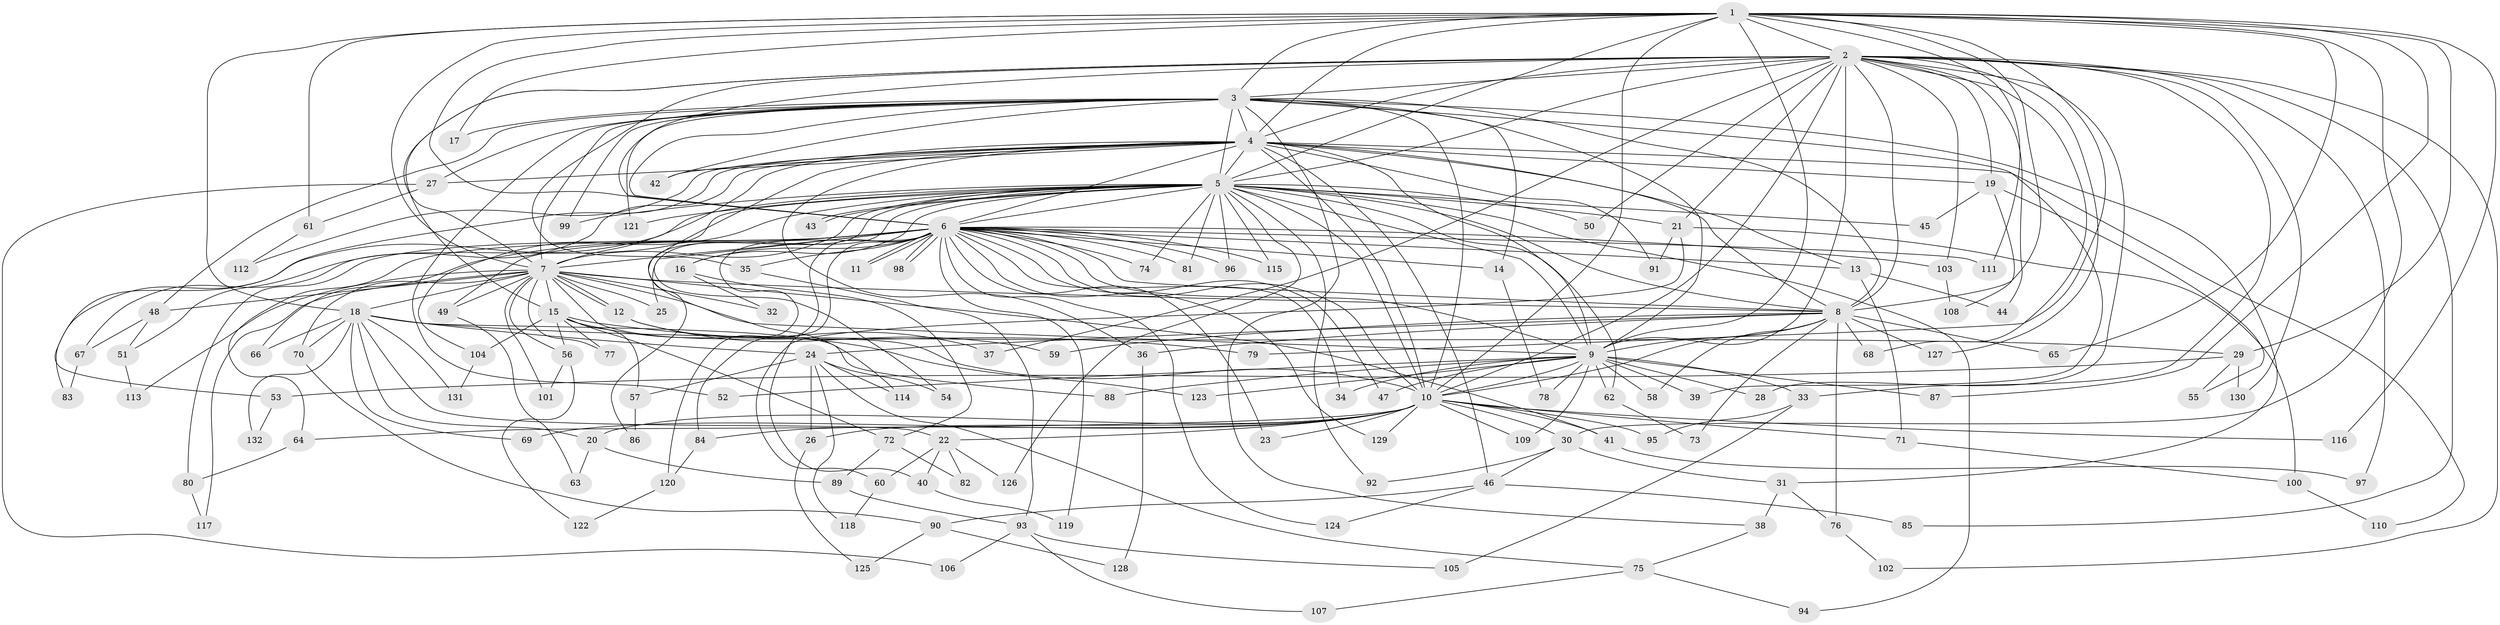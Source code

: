 // Generated by graph-tools (version 1.1) at 2025/45/03/09/25 04:45:47]
// undirected, 132 vertices, 289 edges
graph export_dot {
graph [start="1"]
  node [color=gray90,style=filled];
  1;
  2;
  3;
  4;
  5;
  6;
  7;
  8;
  9;
  10;
  11;
  12;
  13;
  14;
  15;
  16;
  17;
  18;
  19;
  20;
  21;
  22;
  23;
  24;
  25;
  26;
  27;
  28;
  29;
  30;
  31;
  32;
  33;
  34;
  35;
  36;
  37;
  38;
  39;
  40;
  41;
  42;
  43;
  44;
  45;
  46;
  47;
  48;
  49;
  50;
  51;
  52;
  53;
  54;
  55;
  56;
  57;
  58;
  59;
  60;
  61;
  62;
  63;
  64;
  65;
  66;
  67;
  68;
  69;
  70;
  71;
  72;
  73;
  74;
  75;
  76;
  77;
  78;
  79;
  80;
  81;
  82;
  83;
  84;
  85;
  86;
  87;
  88;
  89;
  90;
  91;
  92;
  93;
  94;
  95;
  96;
  97;
  98;
  99;
  100;
  101;
  102;
  103;
  104;
  105;
  106;
  107;
  108;
  109;
  110;
  111;
  112;
  113;
  114;
  115;
  116;
  117;
  118;
  119;
  120;
  121;
  122;
  123;
  124;
  125;
  126;
  127;
  128;
  129;
  130;
  131;
  132;
  1 -- 2;
  1 -- 3;
  1 -- 4;
  1 -- 5;
  1 -- 6;
  1 -- 7;
  1 -- 8;
  1 -- 9;
  1 -- 10;
  1 -- 17;
  1 -- 18;
  1 -- 29;
  1 -- 30;
  1 -- 61;
  1 -- 65;
  1 -- 79;
  1 -- 87;
  1 -- 111;
  1 -- 116;
  2 -- 3;
  2 -- 4;
  2 -- 5;
  2 -- 6;
  2 -- 7;
  2 -- 8;
  2 -- 9;
  2 -- 10;
  2 -- 15;
  2 -- 19;
  2 -- 21;
  2 -- 28;
  2 -- 33;
  2 -- 35;
  2 -- 37;
  2 -- 44;
  2 -- 50;
  2 -- 68;
  2 -- 85;
  2 -- 97;
  2 -- 102;
  2 -- 103;
  2 -- 127;
  2 -- 130;
  3 -- 4;
  3 -- 5;
  3 -- 6;
  3 -- 7;
  3 -- 8;
  3 -- 9;
  3 -- 10;
  3 -- 14;
  3 -- 17;
  3 -- 27;
  3 -- 31;
  3 -- 38;
  3 -- 39;
  3 -- 42;
  3 -- 48;
  3 -- 52;
  3 -- 99;
  3 -- 121;
  4 -- 5;
  4 -- 6;
  4 -- 7;
  4 -- 8;
  4 -- 9;
  4 -- 10;
  4 -- 13;
  4 -- 19;
  4 -- 27;
  4 -- 36;
  4 -- 42;
  4 -- 46;
  4 -- 51;
  4 -- 53;
  4 -- 91;
  4 -- 110;
  4 -- 112;
  4 -- 114;
  5 -- 6;
  5 -- 7;
  5 -- 8;
  5 -- 9;
  5 -- 10;
  5 -- 16;
  5 -- 21;
  5 -- 43;
  5 -- 43;
  5 -- 45;
  5 -- 50;
  5 -- 54;
  5 -- 62;
  5 -- 67;
  5 -- 74;
  5 -- 81;
  5 -- 83;
  5 -- 86;
  5 -- 92;
  5 -- 94;
  5 -- 96;
  5 -- 99;
  5 -- 104;
  5 -- 115;
  5 -- 121;
  5 -- 126;
  6 -- 7;
  6 -- 8;
  6 -- 9;
  6 -- 10;
  6 -- 11;
  6 -- 11;
  6 -- 13;
  6 -- 14;
  6 -- 16;
  6 -- 23;
  6 -- 25;
  6 -- 34;
  6 -- 35;
  6 -- 40;
  6 -- 47;
  6 -- 49;
  6 -- 64;
  6 -- 66;
  6 -- 74;
  6 -- 80;
  6 -- 81;
  6 -- 84;
  6 -- 96;
  6 -- 98;
  6 -- 98;
  6 -- 103;
  6 -- 111;
  6 -- 115;
  6 -- 119;
  6 -- 120;
  6 -- 124;
  6 -- 129;
  7 -- 8;
  7 -- 9;
  7 -- 10;
  7 -- 12;
  7 -- 12;
  7 -- 15;
  7 -- 18;
  7 -- 25;
  7 -- 32;
  7 -- 41;
  7 -- 48;
  7 -- 49;
  7 -- 56;
  7 -- 70;
  7 -- 77;
  7 -- 101;
  7 -- 113;
  7 -- 117;
  8 -- 9;
  8 -- 10;
  8 -- 24;
  8 -- 36;
  8 -- 58;
  8 -- 59;
  8 -- 65;
  8 -- 68;
  8 -- 73;
  8 -- 76;
  8 -- 127;
  9 -- 10;
  9 -- 28;
  9 -- 33;
  9 -- 34;
  9 -- 39;
  9 -- 47;
  9 -- 52;
  9 -- 58;
  9 -- 62;
  9 -- 78;
  9 -- 87;
  9 -- 88;
  9 -- 109;
  9 -- 123;
  10 -- 20;
  10 -- 22;
  10 -- 23;
  10 -- 26;
  10 -- 30;
  10 -- 41;
  10 -- 64;
  10 -- 69;
  10 -- 71;
  10 -- 84;
  10 -- 95;
  10 -- 109;
  10 -- 116;
  10 -- 129;
  12 -- 37;
  12 -- 59;
  13 -- 44;
  13 -- 71;
  14 -- 78;
  15 -- 56;
  15 -- 57;
  15 -- 72;
  15 -- 77;
  15 -- 79;
  15 -- 104;
  15 -- 123;
  16 -- 32;
  16 -- 72;
  18 -- 20;
  18 -- 22;
  18 -- 24;
  18 -- 29;
  18 -- 66;
  18 -- 69;
  18 -- 70;
  18 -- 88;
  18 -- 131;
  18 -- 132;
  19 -- 45;
  19 -- 55;
  19 -- 108;
  20 -- 63;
  20 -- 89;
  21 -- 60;
  21 -- 91;
  21 -- 100;
  22 -- 40;
  22 -- 60;
  22 -- 82;
  22 -- 126;
  24 -- 26;
  24 -- 54;
  24 -- 57;
  24 -- 75;
  24 -- 114;
  24 -- 118;
  26 -- 125;
  27 -- 61;
  27 -- 106;
  29 -- 53;
  29 -- 55;
  29 -- 130;
  30 -- 31;
  30 -- 46;
  30 -- 92;
  31 -- 38;
  31 -- 76;
  33 -- 95;
  33 -- 105;
  35 -- 93;
  36 -- 128;
  38 -- 75;
  40 -- 119;
  41 -- 97;
  46 -- 85;
  46 -- 90;
  46 -- 124;
  48 -- 51;
  48 -- 67;
  49 -- 63;
  51 -- 113;
  53 -- 132;
  56 -- 101;
  56 -- 122;
  57 -- 86;
  60 -- 118;
  61 -- 112;
  62 -- 73;
  64 -- 80;
  67 -- 83;
  70 -- 90;
  71 -- 100;
  72 -- 82;
  72 -- 89;
  75 -- 94;
  75 -- 107;
  76 -- 102;
  80 -- 117;
  84 -- 120;
  89 -- 93;
  90 -- 125;
  90 -- 128;
  93 -- 105;
  93 -- 106;
  93 -- 107;
  100 -- 110;
  103 -- 108;
  104 -- 131;
  120 -- 122;
}

